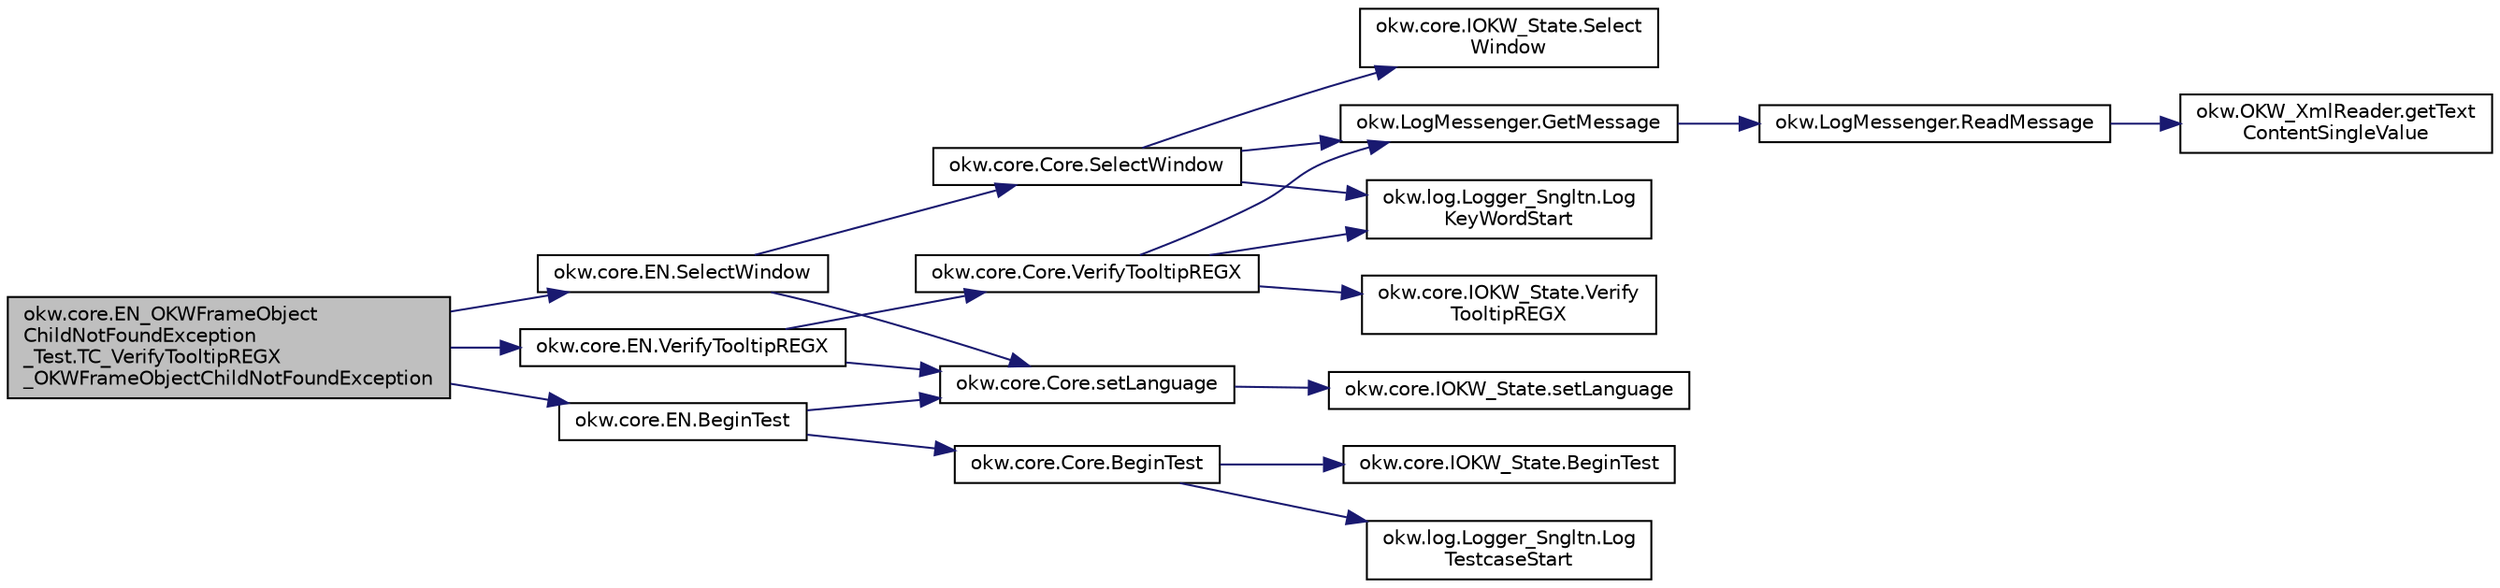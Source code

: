 digraph "okw.core.EN_OKWFrameObjectChildNotFoundException_Test.TC_VerifyTooltipREGX_OKWFrameObjectChildNotFoundException"
{
 // INTERACTIVE_SVG=YES
 // LATEX_PDF_SIZE
  edge [fontname="Helvetica",fontsize="10",labelfontname="Helvetica",labelfontsize="10"];
  node [fontname="Helvetica",fontsize="10",shape=record];
  rankdir="LR";
  Node486 [label="okw.core.EN_OKWFrameObject\lChildNotFoundException\l_Test.TC_VerifyTooltipREGX\l_OKWFrameObjectChildNotFoundException",height=0.2,width=0.4,color="black", fillcolor="grey75", style="filled", fontcolor="black",tooltip="Prüft ob die Ausnahme OKWFrameObjectChildNotFoundException durch die LFC-VerifyValue ausgelöst wird,..."];
  Node486 -> Node487 [color="midnightblue",fontsize="10",style="solid",fontname="Helvetica"];
  Node487 [label="okw.core.EN.BeginTest",height=0.2,width=0.4,color="black", fillcolor="white", style="filled",URL="$classokw_1_1core_1_1_e_n.html#aef613b0a3e6bb8a9623984db145cae69",tooltip="Markiert den Anfang eines neuen Testfalls."];
  Node487 -> Node488 [color="midnightblue",fontsize="10",style="solid",fontname="Helvetica"];
  Node488 [label="okw.core.Core.setLanguage",height=0.2,width=0.4,color="black", fillcolor="white", style="filled",URL="$classokw_1_1core_1_1_core.html#ab4e0f723d27cb11c944ec4c82c426100",tooltip="Setzt die Sprache auf den gegebenen wert Language."];
  Node488 -> Node489 [color="midnightblue",fontsize="10",style="solid",fontname="Helvetica"];
  Node489 [label="okw.core.IOKW_State.setLanguage",height=0.2,width=0.4,color="black", fillcolor="white", style="filled",URL="$interfaceokw_1_1core_1_1_i_o_k_w___state.html#a866baa0bde08a47418f54d63bdb56097",tooltip="Interne Methode zum setzen der Sprache für die sprachabhängigen Ausgaben der Dokumentation (Log)."];
  Node487 -> Node490 [color="midnightblue",fontsize="10",style="solid",fontname="Helvetica"];
  Node490 [label="okw.core.Core.BeginTest",height=0.2,width=0.4,color="black", fillcolor="white", style="filled",URL="$classokw_1_1core_1_1_core.html#acfefe92468c9eb9e951846372726c4d8",tooltip="Markiert den Anfang eines neuen Testfalls."];
  Node490 -> Node491 [color="midnightblue",fontsize="10",style="solid",fontname="Helvetica"];
  Node491 [label="okw.log.Logger_Sngltn.Log\lTestcaseStart",height=0.2,width=0.4,color="black", fillcolor="white", style="filled",URL="$classokw_1_1log_1_1_logger___sngltn.html#a60f4ad59db847ae61df928f9920f3deb",tooltip="Ausgabe des Testfalls."];
  Node490 -> Node492 [color="midnightblue",fontsize="10",style="solid",fontname="Helvetica"];
  Node492 [label="okw.core.IOKW_State.BeginTest",height=0.2,width=0.4,color="black", fillcolor="white", style="filled",URL="$interfaceokw_1_1core_1_1_i_o_k_w___state.html#ae5480ddb1fc37eade5d899d335bc4b13",tooltip="Markiert den Anfang eines neuen Testfalls."];
  Node486 -> Node493 [color="midnightblue",fontsize="10",style="solid",fontname="Helvetica"];
  Node493 [label="okw.core.EN.SelectWindow",height=0.2,width=0.4,color="black", fillcolor="white", style="filled",URL="$classokw_1_1core_1_1_e_n.html#a2b61c2b39a9cfdbdfd25fe0e3d43785b",tooltip="Setzt den Kontext auf das gegebene Fenster."];
  Node493 -> Node488 [color="midnightblue",fontsize="10",style="solid",fontname="Helvetica"];
  Node493 -> Node494 [color="midnightblue",fontsize="10",style="solid",fontname="Helvetica"];
  Node494 [label="okw.core.Core.SelectWindow",height=0.2,width=0.4,color="black", fillcolor="white", style="filled",URL="$classokw_1_1core_1_1_core.html#a6a68660eb5e34965522896e2a5c48314",tooltip="Setzt den Kontext auf das gegebene Fenster."];
  Node494 -> Node495 [color="midnightblue",fontsize="10",style="solid",fontname="Helvetica"];
  Node495 [label="okw.log.Logger_Sngltn.Log\lKeyWordStart",height=0.2,width=0.4,color="black", fillcolor="white", style="filled",URL="$classokw_1_1log_1_1_logger___sngltn.html#a70ec25e200e00ecefc544e8fd371d2ef",tooltip="Ausgabe eines Schlüsselwortes."];
  Node494 -> Node496 [color="midnightblue",fontsize="10",style="solid",fontname="Helvetica"];
  Node496 [label="okw.LogMessenger.GetMessage",height=0.2,width=0.4,color="black", fillcolor="white", style="filled",URL="$classokw_1_1_log_messenger.html#af225d1f037d47b3b085175c09d78bdd2",tooltip="Holt die Log-Meldung für MethodeNmae/Textkey ohne weitere Parameter."];
  Node496 -> Node497 [color="midnightblue",fontsize="10",style="solid",fontname="Helvetica"];
  Node497 [label="okw.LogMessenger.ReadMessage",height=0.2,width=0.4,color="black", fillcolor="white", style="filled",URL="$classokw_1_1_log_messenger.html#a530cd6ab82ec82a04206a2e976ec06e3",tooltip="Interne Kernfunktion holt die Log-Meldung mit Platzhaltern aus der XML-Datei."];
  Node497 -> Node498 [color="midnightblue",fontsize="10",style="solid",fontname="Helvetica"];
  Node498 [label="okw.OKW_XmlReader.getText\lContentSingleValue",height=0.2,width=0.4,color="black", fillcolor="white", style="filled",URL="$classokw_1_1_o_k_w___xml_reader.html#ab920b5335a2e1429c14cc5f8e79f39eb",tooltip="Lies den TextContent eines Tag."];
  Node494 -> Node499 [color="midnightblue",fontsize="10",style="solid",fontname="Helvetica"];
  Node499 [label="okw.core.IOKW_State.Select\lWindow",height=0.2,width=0.4,color="black", fillcolor="white", style="filled",URL="$interfaceokw_1_1core_1_1_i_o_k_w___state.html#ad4fc9610ed5b1176590a45b55e6ac7f0",tooltip="Setzt den Kontext auf das gegebene Fenster."];
  Node486 -> Node500 [color="midnightblue",fontsize="10",style="solid",fontname="Helvetica"];
  Node500 [label="okw.core.EN.VerifyTooltipREGX",height=0.2,width=0.4,color="black", fillcolor="white", style="filled",URL="$classokw_1_1core_1_1_e_n.html#a1611d27707a732b6f22f301898e530cd",tooltip="Prüft den Standardwert eines Objektes (in den meisten Fällen ist dies der angezeigte Text)."];
  Node500 -> Node488 [color="midnightblue",fontsize="10",style="solid",fontname="Helvetica"];
  Node500 -> Node501 [color="midnightblue",fontsize="10",style="solid",fontname="Helvetica"];
  Node501 [label="okw.core.Core.VerifyTooltipREGX",height=0.2,width=0.4,color="black", fillcolor="white", style="filled",URL="$classokw_1_1core_1_1_core.html#a32ef0062d4814e329183c7110d2918e2",tooltip="Prüft den Standardwert eines Objektes (in den meisten Fällen ist dies der angezeigte Text)."];
  Node501 -> Node495 [color="midnightblue",fontsize="10",style="solid",fontname="Helvetica"];
  Node501 -> Node496 [color="midnightblue",fontsize="10",style="solid",fontname="Helvetica"];
  Node501 -> Node502 [color="midnightblue",fontsize="10",style="solid",fontname="Helvetica"];
  Node502 [label="okw.core.IOKW_State.Verify\lTooltipREGX",height=0.2,width=0.4,color="black", fillcolor="white", style="filled",URL="$interfaceokw_1_1core_1_1_i_o_k_w___state.html#a651ce4c1a5bd9dcac256b3204548f3be",tooltip="Prüft den Standardwert eines Objektes (in den meisten Fällen ist dies der angezeigte Text)."];
}
